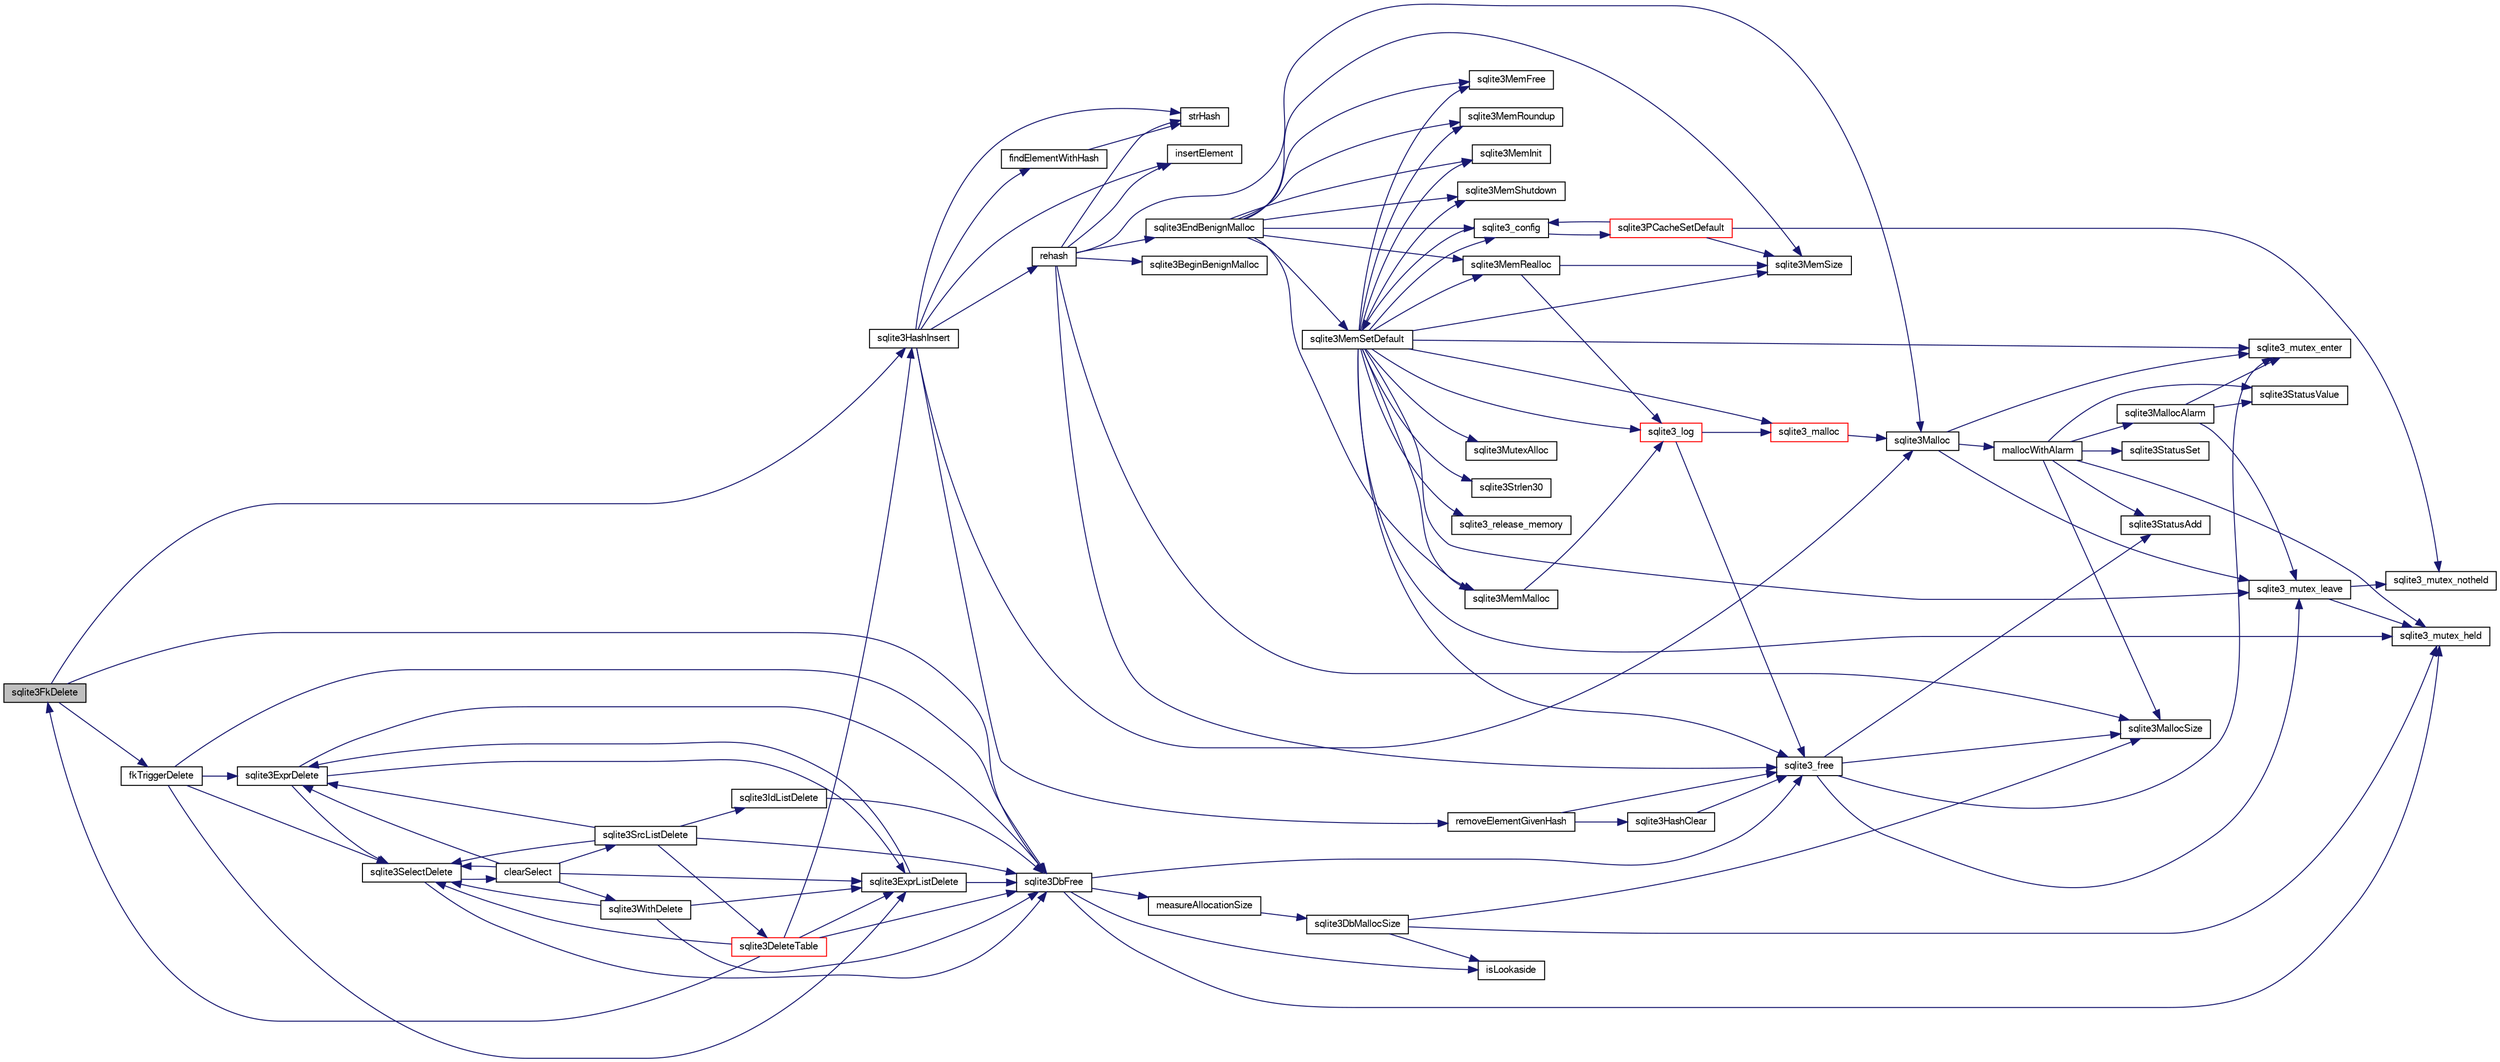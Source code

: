 digraph "sqlite3FkDelete"
{
  edge [fontname="FreeSans",fontsize="10",labelfontname="FreeSans",labelfontsize="10"];
  node [fontname="FreeSans",fontsize="10",shape=record];
  rankdir="LR";
  Node546462 [label="sqlite3FkDelete",height=0.2,width=0.4,color="black", fillcolor="grey75", style="filled", fontcolor="black"];
  Node546462 -> Node546463 [color="midnightblue",fontsize="10",style="solid",fontname="FreeSans"];
  Node546463 [label="sqlite3HashInsert",height=0.2,width=0.4,color="black", fillcolor="white", style="filled",URL="$sqlite3_8c.html#aebbc6c13b3c139d5f3463938f441da3d"];
  Node546463 -> Node546464 [color="midnightblue",fontsize="10",style="solid",fontname="FreeSans"];
  Node546464 [label="findElementWithHash",height=0.2,width=0.4,color="black", fillcolor="white", style="filled",URL="$sqlite3_8c.html#a75c0f574fa5d51702434c6e980d57d7f"];
  Node546464 -> Node546465 [color="midnightblue",fontsize="10",style="solid",fontname="FreeSans"];
  Node546465 [label="strHash",height=0.2,width=0.4,color="black", fillcolor="white", style="filled",URL="$sqlite3_8c.html#ad7193605dadc27cf291d54e15bdd011d"];
  Node546463 -> Node546466 [color="midnightblue",fontsize="10",style="solid",fontname="FreeSans"];
  Node546466 [label="removeElementGivenHash",height=0.2,width=0.4,color="black", fillcolor="white", style="filled",URL="$sqlite3_8c.html#a97ff4ac3846af0f8caf5426adfa2808a"];
  Node546466 -> Node546467 [color="midnightblue",fontsize="10",style="solid",fontname="FreeSans"];
  Node546467 [label="sqlite3_free",height=0.2,width=0.4,color="black", fillcolor="white", style="filled",URL="$sqlite3_8c.html#a6552349e36a8a691af5487999ab09519"];
  Node546467 -> Node546468 [color="midnightblue",fontsize="10",style="solid",fontname="FreeSans"];
  Node546468 [label="sqlite3_mutex_enter",height=0.2,width=0.4,color="black", fillcolor="white", style="filled",URL="$sqlite3_8c.html#a1c12cde690bd89f104de5cbad12a6bf5"];
  Node546467 -> Node546469 [color="midnightblue",fontsize="10",style="solid",fontname="FreeSans"];
  Node546469 [label="sqlite3StatusAdd",height=0.2,width=0.4,color="black", fillcolor="white", style="filled",URL="$sqlite3_8c.html#afa029f93586aeab4cc85360905dae9cd"];
  Node546467 -> Node546470 [color="midnightblue",fontsize="10",style="solid",fontname="FreeSans"];
  Node546470 [label="sqlite3MallocSize",height=0.2,width=0.4,color="black", fillcolor="white", style="filled",URL="$sqlite3_8c.html#acf5d2a5f35270bafb050bd2def576955"];
  Node546467 -> Node546471 [color="midnightblue",fontsize="10",style="solid",fontname="FreeSans"];
  Node546471 [label="sqlite3_mutex_leave",height=0.2,width=0.4,color="black", fillcolor="white", style="filled",URL="$sqlite3_8c.html#a5838d235601dbd3c1fa993555c6bcc93"];
  Node546471 -> Node546472 [color="midnightblue",fontsize="10",style="solid",fontname="FreeSans"];
  Node546472 [label="sqlite3_mutex_held",height=0.2,width=0.4,color="black", fillcolor="white", style="filled",URL="$sqlite3_8c.html#acf77da68932b6bc163c5e68547ecc3e7"];
  Node546471 -> Node546473 [color="midnightblue",fontsize="10",style="solid",fontname="FreeSans"];
  Node546473 [label="sqlite3_mutex_notheld",height=0.2,width=0.4,color="black", fillcolor="white", style="filled",URL="$sqlite3_8c.html#a83967c837c1c000d3b5adcfaa688f5dc"];
  Node546466 -> Node546474 [color="midnightblue",fontsize="10",style="solid",fontname="FreeSans"];
  Node546474 [label="sqlite3HashClear",height=0.2,width=0.4,color="black", fillcolor="white", style="filled",URL="$sqlite3_8c.html#acc7a2dfa6603c59af14b3792fe463c73"];
  Node546474 -> Node546467 [color="midnightblue",fontsize="10",style="solid",fontname="FreeSans"];
  Node546463 -> Node546475 [color="midnightblue",fontsize="10",style="solid",fontname="FreeSans"];
  Node546475 [label="sqlite3Malloc",height=0.2,width=0.4,color="black", fillcolor="white", style="filled",URL="$sqlite3_8c.html#a361a2eaa846b1885f123abe46f5d8b2b"];
  Node546475 -> Node546468 [color="midnightblue",fontsize="10",style="solid",fontname="FreeSans"];
  Node546475 -> Node546476 [color="midnightblue",fontsize="10",style="solid",fontname="FreeSans"];
  Node546476 [label="mallocWithAlarm",height=0.2,width=0.4,color="black", fillcolor="white", style="filled",URL="$sqlite3_8c.html#ab070d5cf8e48ec8a6a43cf025d48598b"];
  Node546476 -> Node546472 [color="midnightblue",fontsize="10",style="solid",fontname="FreeSans"];
  Node546476 -> Node546477 [color="midnightblue",fontsize="10",style="solid",fontname="FreeSans"];
  Node546477 [label="sqlite3StatusSet",height=0.2,width=0.4,color="black", fillcolor="white", style="filled",URL="$sqlite3_8c.html#afec7586c01fcb5ea17dc9d7725a589d9"];
  Node546476 -> Node546478 [color="midnightblue",fontsize="10",style="solid",fontname="FreeSans"];
  Node546478 [label="sqlite3StatusValue",height=0.2,width=0.4,color="black", fillcolor="white", style="filled",URL="$sqlite3_8c.html#a30b8ac296c6e200c1fa57708d52c6ef6"];
  Node546476 -> Node546479 [color="midnightblue",fontsize="10",style="solid",fontname="FreeSans"];
  Node546479 [label="sqlite3MallocAlarm",height=0.2,width=0.4,color="black", fillcolor="white", style="filled",URL="$sqlite3_8c.html#ada66988e8471d1198f3219c062377508"];
  Node546479 -> Node546478 [color="midnightblue",fontsize="10",style="solid",fontname="FreeSans"];
  Node546479 -> Node546471 [color="midnightblue",fontsize="10",style="solid",fontname="FreeSans"];
  Node546479 -> Node546468 [color="midnightblue",fontsize="10",style="solid",fontname="FreeSans"];
  Node546476 -> Node546470 [color="midnightblue",fontsize="10",style="solid",fontname="FreeSans"];
  Node546476 -> Node546469 [color="midnightblue",fontsize="10",style="solid",fontname="FreeSans"];
  Node546475 -> Node546471 [color="midnightblue",fontsize="10",style="solid",fontname="FreeSans"];
  Node546463 -> Node546480 [color="midnightblue",fontsize="10",style="solid",fontname="FreeSans"];
  Node546480 [label="rehash",height=0.2,width=0.4,color="black", fillcolor="white", style="filled",URL="$sqlite3_8c.html#a4851529638f6c7af16239ee6e2dcc628"];
  Node546480 -> Node546481 [color="midnightblue",fontsize="10",style="solid",fontname="FreeSans"];
  Node546481 [label="sqlite3BeginBenignMalloc",height=0.2,width=0.4,color="black", fillcolor="white", style="filled",URL="$sqlite3_8c.html#a3344c0e2b1b6df701a1cb326602fac14"];
  Node546480 -> Node546475 [color="midnightblue",fontsize="10",style="solid",fontname="FreeSans"];
  Node546480 -> Node546482 [color="midnightblue",fontsize="10",style="solid",fontname="FreeSans"];
  Node546482 [label="sqlite3EndBenignMalloc",height=0.2,width=0.4,color="black", fillcolor="white", style="filled",URL="$sqlite3_8c.html#a4582127cc64d483dc66c7acf9d8d8fbb"];
  Node546482 -> Node546483 [color="midnightblue",fontsize="10",style="solid",fontname="FreeSans"];
  Node546483 [label="sqlite3MemMalloc",height=0.2,width=0.4,color="black", fillcolor="white", style="filled",URL="$sqlite3_8c.html#a53157f1a669f949332f44ca9f15c0a43"];
  Node546483 -> Node546484 [color="midnightblue",fontsize="10",style="solid",fontname="FreeSans"];
  Node546484 [label="sqlite3_log",height=0.2,width=0.4,color="red", fillcolor="white", style="filled",URL="$sqlite3_8c.html#a298c9699bf9c143662c6b1fec4b2dc3b"];
  Node546484 -> Node546556 [color="midnightblue",fontsize="10",style="solid",fontname="FreeSans"];
  Node546556 [label="sqlite3_malloc",height=0.2,width=0.4,color="red", fillcolor="white", style="filled",URL="$sqlite3_8c.html#ac79dba55fc32b6a840cf5a9769bce7cd"];
  Node546556 -> Node546475 [color="midnightblue",fontsize="10",style="solid",fontname="FreeSans"];
  Node546484 -> Node546467 [color="midnightblue",fontsize="10",style="solid",fontname="FreeSans"];
  Node546482 -> Node546522 [color="midnightblue",fontsize="10",style="solid",fontname="FreeSans"];
  Node546522 [label="sqlite3MemFree",height=0.2,width=0.4,color="black", fillcolor="white", style="filled",URL="$sqlite3_8c.html#a4198492989c7a427e3d704c06058850a"];
  Node546482 -> Node546523 [color="midnightblue",fontsize="10",style="solid",fontname="FreeSans"];
  Node546523 [label="sqlite3MemRealloc",height=0.2,width=0.4,color="black", fillcolor="white", style="filled",URL="$sqlite3_8c.html#addd043cc5742c3b0cf536763cd4e6948"];
  Node546523 -> Node546484 [color="midnightblue",fontsize="10",style="solid",fontname="FreeSans"];
  Node546523 -> Node546524 [color="midnightblue",fontsize="10",style="solid",fontname="FreeSans"];
  Node546524 [label="sqlite3MemSize",height=0.2,width=0.4,color="black", fillcolor="white", style="filled",URL="$sqlite3_8c.html#a564962938d56643e999de431c190f937"];
  Node546482 -> Node546524 [color="midnightblue",fontsize="10",style="solid",fontname="FreeSans"];
  Node546482 -> Node546525 [color="midnightblue",fontsize="10",style="solid",fontname="FreeSans"];
  Node546525 [label="sqlite3MemRoundup",height=0.2,width=0.4,color="black", fillcolor="white", style="filled",URL="$sqlite3_8c.html#ac9d66a2d2d224dfafcf6a49d48436ddc"];
  Node546482 -> Node546526 [color="midnightblue",fontsize="10",style="solid",fontname="FreeSans"];
  Node546526 [label="sqlite3MemInit",height=0.2,width=0.4,color="black", fillcolor="white", style="filled",URL="$sqlite3_8c.html#a1ec61c1becf036ba7fcb571ae51300af"];
  Node546482 -> Node546527 [color="midnightblue",fontsize="10",style="solid",fontname="FreeSans"];
  Node546527 [label="sqlite3MemShutdown",height=0.2,width=0.4,color="black", fillcolor="white", style="filled",URL="$sqlite3_8c.html#a934531b3f7c4743196f453ce6db028dc"];
  Node546482 -> Node546521 [color="midnightblue",fontsize="10",style="solid",fontname="FreeSans"];
  Node546521 [label="sqlite3MemSetDefault",height=0.2,width=0.4,color="black", fillcolor="white", style="filled",URL="$sqlite3_8c.html#a162fbfd727e92c5f8f72625b5ff62549"];
  Node546521 -> Node546483 [color="midnightblue",fontsize="10",style="solid",fontname="FreeSans"];
  Node546521 -> Node546522 [color="midnightblue",fontsize="10",style="solid",fontname="FreeSans"];
  Node546521 -> Node546523 [color="midnightblue",fontsize="10",style="solid",fontname="FreeSans"];
  Node546521 -> Node546524 [color="midnightblue",fontsize="10",style="solid",fontname="FreeSans"];
  Node546521 -> Node546525 [color="midnightblue",fontsize="10",style="solid",fontname="FreeSans"];
  Node546521 -> Node546526 [color="midnightblue",fontsize="10",style="solid",fontname="FreeSans"];
  Node546521 -> Node546527 [color="midnightblue",fontsize="10",style="solid",fontname="FreeSans"];
  Node546521 -> Node546528 [color="midnightblue",fontsize="10",style="solid",fontname="FreeSans"];
  Node546528 [label="sqlite3_config",height=0.2,width=0.4,color="black", fillcolor="white", style="filled",URL="$sqlite3_8c.html#a74ad420b6f26bc06a04ff6ecec8a8c91"];
  Node546528 -> Node546521 [color="midnightblue",fontsize="10",style="solid",fontname="FreeSans"];
  Node546528 -> Node546529 [color="midnightblue",fontsize="10",style="solid",fontname="FreeSans"];
  Node546529 [label="sqlite3PCacheSetDefault",height=0.2,width=0.4,color="red", fillcolor="white", style="filled",URL="$sqlite3_8c.html#a91974afe7709a742451438556ee0c70c"];
  Node546529 -> Node546528 [color="midnightblue",fontsize="10",style="solid",fontname="FreeSans"];
  Node546529 -> Node546473 [color="midnightblue",fontsize="10",style="solid",fontname="FreeSans"];
  Node546529 -> Node546524 [color="midnightblue",fontsize="10",style="solid",fontname="FreeSans"];
  Node546521 -> Node546519 [color="midnightblue",fontsize="10",style="solid",fontname="FreeSans"];
  Node546519 [label="sqlite3MutexAlloc",height=0.2,width=0.4,color="black", fillcolor="white", style="filled",URL="$sqlite3_8c.html#a0e3f432ee581f6876b590e7ad7e84e19"];
  Node546521 -> Node546468 [color="midnightblue",fontsize="10",style="solid",fontname="FreeSans"];
  Node546521 -> Node546471 [color="midnightblue",fontsize="10",style="solid",fontname="FreeSans"];
  Node546521 -> Node546554 [color="midnightblue",fontsize="10",style="solid",fontname="FreeSans"];
  Node546554 [label="sqlite3Strlen30",height=0.2,width=0.4,color="black", fillcolor="white", style="filled",URL="$sqlite3_8c.html#a3dcd80ba41f1a308193dee74857b62a7"];
  Node546521 -> Node546472 [color="midnightblue",fontsize="10",style="solid",fontname="FreeSans"];
  Node546521 -> Node546555 [color="midnightblue",fontsize="10",style="solid",fontname="FreeSans"];
  Node546555 [label="sqlite3_release_memory",height=0.2,width=0.4,color="black", fillcolor="white", style="filled",URL="$sqlite3_8c.html#a91037e7ef182e008677dae146e15cf92"];
  Node546521 -> Node546556 [color="midnightblue",fontsize="10",style="solid",fontname="FreeSans"];
  Node546521 -> Node546467 [color="midnightblue",fontsize="10",style="solid",fontname="FreeSans"];
  Node546521 -> Node546484 [color="midnightblue",fontsize="10",style="solid",fontname="FreeSans"];
  Node546482 -> Node546528 [color="midnightblue",fontsize="10",style="solid",fontname="FreeSans"];
  Node546480 -> Node546467 [color="midnightblue",fontsize="10",style="solid",fontname="FreeSans"];
  Node546480 -> Node546470 [color="midnightblue",fontsize="10",style="solid",fontname="FreeSans"];
  Node546480 -> Node546465 [color="midnightblue",fontsize="10",style="solid",fontname="FreeSans"];
  Node546480 -> Node546751 [color="midnightblue",fontsize="10",style="solid",fontname="FreeSans"];
  Node546751 [label="insertElement",height=0.2,width=0.4,color="black", fillcolor="white", style="filled",URL="$sqlite3_8c.html#a011f717fc5c46f03d78bf81b6714e0ee"];
  Node546463 -> Node546465 [color="midnightblue",fontsize="10",style="solid",fontname="FreeSans"];
  Node546463 -> Node546751 [color="midnightblue",fontsize="10",style="solid",fontname="FreeSans"];
  Node546462 -> Node546752 [color="midnightblue",fontsize="10",style="solid",fontname="FreeSans"];
  Node546752 [label="fkTriggerDelete",height=0.2,width=0.4,color="black", fillcolor="white", style="filled",URL="$sqlite3_8c.html#a45e39c07b1ac453fc3ee0d8779da2cc1"];
  Node546752 -> Node546753 [color="midnightblue",fontsize="10",style="solid",fontname="FreeSans"];
  Node546753 [label="sqlite3ExprDelete",height=0.2,width=0.4,color="black", fillcolor="white", style="filled",URL="$sqlite3_8c.html#ae4e21ab5918e0428fbaa9e615dceb309"];
  Node546753 -> Node546493 [color="midnightblue",fontsize="10",style="solid",fontname="FreeSans"];
  Node546493 [label="sqlite3DbFree",height=0.2,width=0.4,color="black", fillcolor="white", style="filled",URL="$sqlite3_8c.html#ac70ab821a6607b4a1b909582dc37a069"];
  Node546493 -> Node546472 [color="midnightblue",fontsize="10",style="solid",fontname="FreeSans"];
  Node546493 -> Node546494 [color="midnightblue",fontsize="10",style="solid",fontname="FreeSans"];
  Node546494 [label="measureAllocationSize",height=0.2,width=0.4,color="black", fillcolor="white", style="filled",URL="$sqlite3_8c.html#a45731e644a22fdb756e2b6337224217a"];
  Node546494 -> Node546495 [color="midnightblue",fontsize="10",style="solid",fontname="FreeSans"];
  Node546495 [label="sqlite3DbMallocSize",height=0.2,width=0.4,color="black", fillcolor="white", style="filled",URL="$sqlite3_8c.html#aa397e5a8a03495203a0767abf0a71f86"];
  Node546495 -> Node546470 [color="midnightblue",fontsize="10",style="solid",fontname="FreeSans"];
  Node546495 -> Node546472 [color="midnightblue",fontsize="10",style="solid",fontname="FreeSans"];
  Node546495 -> Node546496 [color="midnightblue",fontsize="10",style="solid",fontname="FreeSans"];
  Node546496 [label="isLookaside",height=0.2,width=0.4,color="black", fillcolor="white", style="filled",URL="$sqlite3_8c.html#a770fa05ff9717b75e16f4d968a77b897"];
  Node546493 -> Node546496 [color="midnightblue",fontsize="10",style="solid",fontname="FreeSans"];
  Node546493 -> Node546467 [color="midnightblue",fontsize="10",style="solid",fontname="FreeSans"];
  Node546753 -> Node546754 [color="midnightblue",fontsize="10",style="solid",fontname="FreeSans"];
  Node546754 [label="sqlite3SelectDelete",height=0.2,width=0.4,color="black", fillcolor="white", style="filled",URL="$sqlite3_8c.html#a0f56959f0acac85496744f0d068854a0"];
  Node546754 -> Node546755 [color="midnightblue",fontsize="10",style="solid",fontname="FreeSans"];
  Node546755 [label="clearSelect",height=0.2,width=0.4,color="black", fillcolor="white", style="filled",URL="$sqlite3_8c.html#ac083bac4f2f02c26aa02fc24ca8c2dd9"];
  Node546755 -> Node546756 [color="midnightblue",fontsize="10",style="solid",fontname="FreeSans"];
  Node546756 [label="sqlite3ExprListDelete",height=0.2,width=0.4,color="black", fillcolor="white", style="filled",URL="$sqlite3_8c.html#ae9cd46eac81e86a04ed8c09b99fc3c10"];
  Node546756 -> Node546753 [color="midnightblue",fontsize="10",style="solid",fontname="FreeSans"];
  Node546756 -> Node546493 [color="midnightblue",fontsize="10",style="solid",fontname="FreeSans"];
  Node546755 -> Node546757 [color="midnightblue",fontsize="10",style="solid",fontname="FreeSans"];
  Node546757 [label="sqlite3SrcListDelete",height=0.2,width=0.4,color="black", fillcolor="white", style="filled",URL="$sqlite3_8c.html#acc250a3e5e7fd8889a16a9f28e3e7312"];
  Node546757 -> Node546493 [color="midnightblue",fontsize="10",style="solid",fontname="FreeSans"];
  Node546757 -> Node546758 [color="midnightblue",fontsize="10",style="solid",fontname="FreeSans"];
  Node546758 [label="sqlite3DeleteTable",height=0.2,width=0.4,color="red", fillcolor="white", style="filled",URL="$sqlite3_8c.html#a7fd3d507375a381a3807f92735318973"];
  Node546758 -> Node546463 [color="midnightblue",fontsize="10",style="solid",fontname="FreeSans"];
  Node546758 -> Node546462 [color="midnightblue",fontsize="10",style="solid",fontname="FreeSans"];
  Node546758 -> Node546493 [color="midnightblue",fontsize="10",style="solid",fontname="FreeSans"];
  Node546758 -> Node546754 [color="midnightblue",fontsize="10",style="solid",fontname="FreeSans"];
  Node546758 -> Node546756 [color="midnightblue",fontsize="10",style="solid",fontname="FreeSans"];
  Node546757 -> Node546754 [color="midnightblue",fontsize="10",style="solid",fontname="FreeSans"];
  Node546757 -> Node546753 [color="midnightblue",fontsize="10",style="solid",fontname="FreeSans"];
  Node546757 -> Node546794 [color="midnightblue",fontsize="10",style="solid",fontname="FreeSans"];
  Node546794 [label="sqlite3IdListDelete",height=0.2,width=0.4,color="black", fillcolor="white", style="filled",URL="$sqlite3_8c.html#a38bea53ea789e86289ca600ff6010f73"];
  Node546794 -> Node546493 [color="midnightblue",fontsize="10",style="solid",fontname="FreeSans"];
  Node546755 -> Node546753 [color="midnightblue",fontsize="10",style="solid",fontname="FreeSans"];
  Node546755 -> Node546754 [color="midnightblue",fontsize="10",style="solid",fontname="FreeSans"];
  Node546755 -> Node546793 [color="midnightblue",fontsize="10",style="solid",fontname="FreeSans"];
  Node546793 [label="sqlite3WithDelete",height=0.2,width=0.4,color="black", fillcolor="white", style="filled",URL="$sqlite3_8c.html#a17d9ea3de76b5d740b422ea9b4fe3abb"];
  Node546793 -> Node546756 [color="midnightblue",fontsize="10",style="solid",fontname="FreeSans"];
  Node546793 -> Node546754 [color="midnightblue",fontsize="10",style="solid",fontname="FreeSans"];
  Node546793 -> Node546493 [color="midnightblue",fontsize="10",style="solid",fontname="FreeSans"];
  Node546754 -> Node546493 [color="midnightblue",fontsize="10",style="solid",fontname="FreeSans"];
  Node546753 -> Node546756 [color="midnightblue",fontsize="10",style="solid",fontname="FreeSans"];
  Node546752 -> Node546756 [color="midnightblue",fontsize="10",style="solid",fontname="FreeSans"];
  Node546752 -> Node546754 [color="midnightblue",fontsize="10",style="solid",fontname="FreeSans"];
  Node546752 -> Node546493 [color="midnightblue",fontsize="10",style="solid",fontname="FreeSans"];
  Node546462 -> Node546493 [color="midnightblue",fontsize="10",style="solid",fontname="FreeSans"];
}
